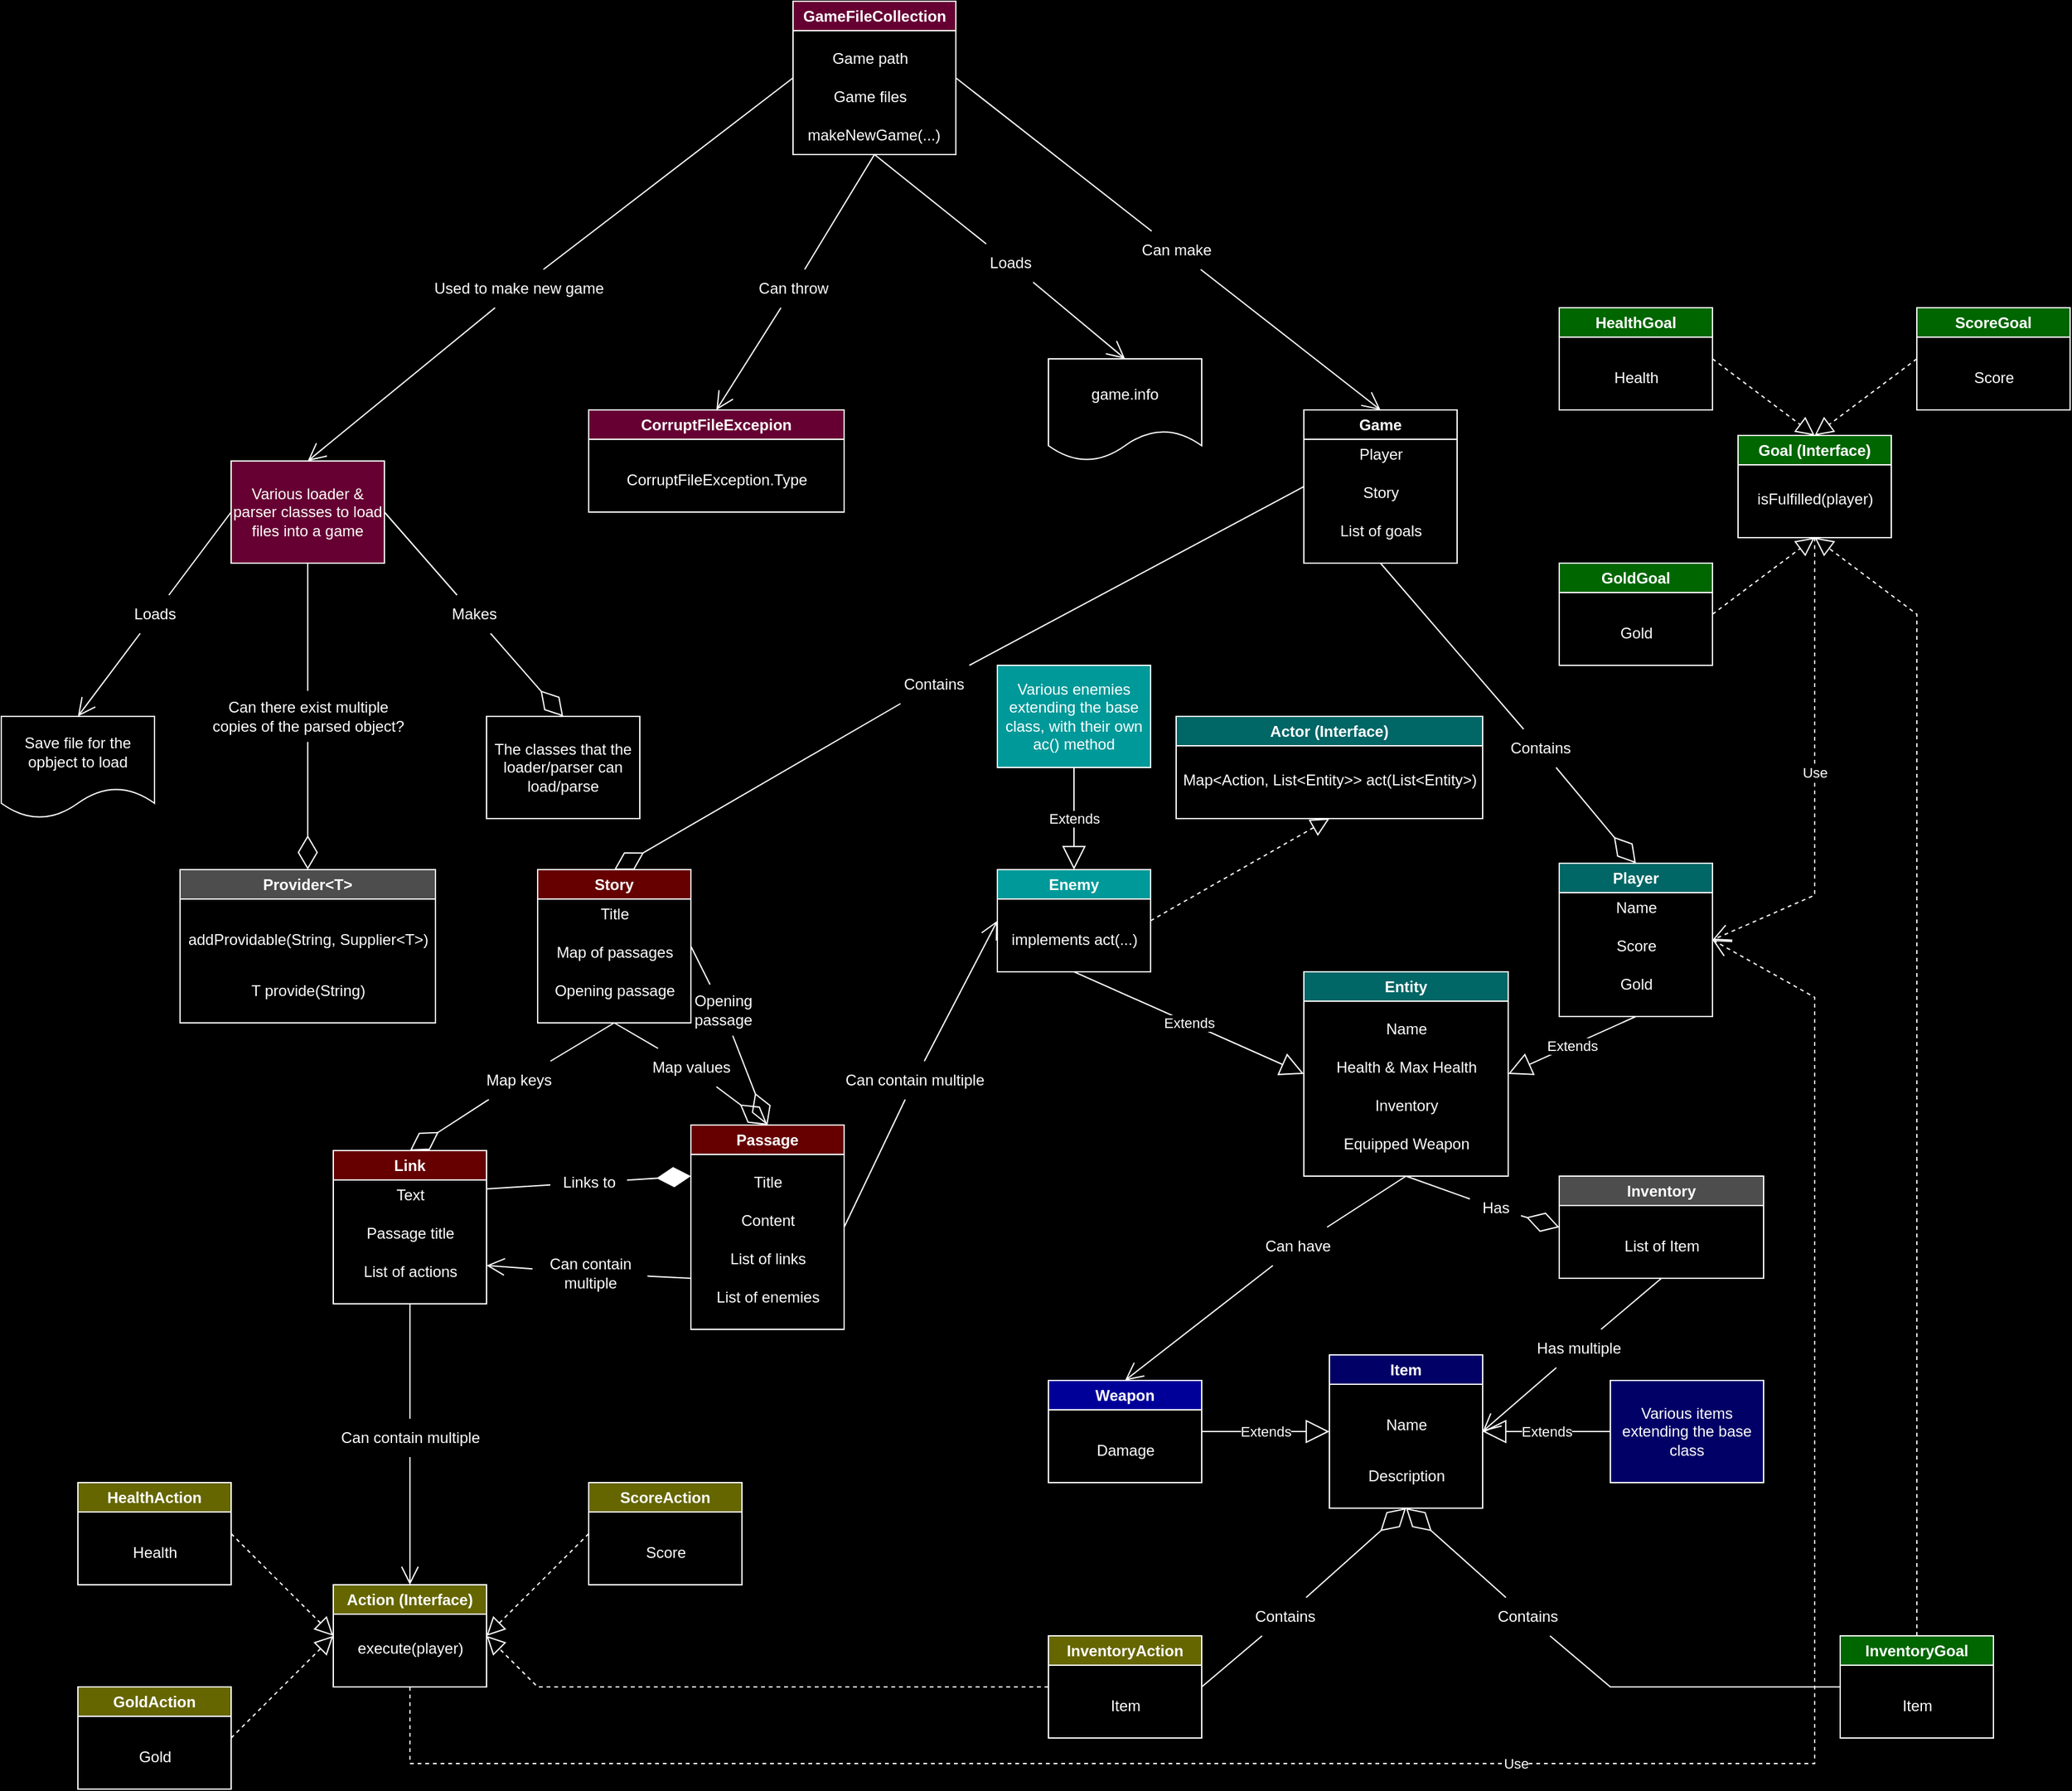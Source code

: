 <mxfile version="20.5.3" type="embed"><diagram id="VQ1ZgqNbtzFpC4DYkh0a" name="Page-1"><mxGraphModel dx="1072" dy="743" grid="1" gridSize="10" guides="1" tooltips="1" connect="1" arrows="1" fold="1" page="1" pageScale="1" pageWidth="1654" pageHeight="2336" background="#000000" math="0" shadow="0"><root><mxCell id="0"/><mxCell id="1" parent="0"/><mxCell id="2" value="&lt;font color=&quot;#ffffff&quot;&gt;Link&lt;/font&gt;" style="swimlane;whiteSpace=wrap;html=1;strokeColor=#FFFFFF;fillColor=#660000;" parent="1" vertex="1"><mxGeometry x="280" y="1820" width="120" height="120" as="geometry"/></mxCell><mxCell id="5" value="Text" style="text;html=1;align=center;verticalAlign=middle;resizable=0;points=[];autosize=1;strokeColor=none;fillColor=none;fontColor=#FFFFFF;" parent="2" vertex="1"><mxGeometry x="35" y="20" width="50" height="30" as="geometry"/></mxCell><mxCell id="6" value="Passage title" style="text;html=1;align=center;verticalAlign=middle;resizable=0;points=[];autosize=1;strokeColor=none;fillColor=none;fontColor=#FFFFFF;" parent="2" vertex="1"><mxGeometry x="15" y="50" width="90" height="30" as="geometry"/></mxCell><mxCell id="4" value="List of actions" style="text;html=1;align=center;verticalAlign=middle;resizable=0;points=[];autosize=1;strokeColor=none;fillColor=none;fontColor=#FFFFFF;" parent="2" vertex="1"><mxGeometry x="10" y="80" width="100" height="30" as="geometry"/></mxCell><mxCell id="3" value="Passage" style="swimlane;whiteSpace=wrap;html=1;strokeColor=#FFFFFF;fontColor=#FFFFFF;fillColor=#660000;" parent="1" vertex="1"><mxGeometry x="560" y="1800" width="120" height="160" as="geometry"/></mxCell><mxCell id="10" value="Title" style="text;html=1;align=center;verticalAlign=middle;resizable=0;points=[];autosize=1;strokeColor=none;fillColor=none;fontColor=#FFFFFF;" parent="3" vertex="1"><mxGeometry x="35" y="30" width="50" height="30" as="geometry"/></mxCell><mxCell id="11" value="Content" style="text;html=1;align=center;verticalAlign=middle;resizable=0;points=[];autosize=1;strokeColor=none;fillColor=none;fontColor=#FFFFFF;" parent="3" vertex="1"><mxGeometry x="25" y="60" width="70" height="30" as="geometry"/></mxCell><mxCell id="12" value="List of links" style="text;html=1;align=center;verticalAlign=middle;resizable=0;points=[];autosize=1;strokeColor=none;fillColor=none;fontColor=#FFFFFF;" parent="3" vertex="1"><mxGeometry x="20" y="90" width="80" height="30" as="geometry"/></mxCell><mxCell id="86" value="List of enemies" style="text;html=1;align=center;verticalAlign=middle;resizable=0;points=[];autosize=1;strokeColor=none;fillColor=none;fontColor=#FFFFFF;" parent="3" vertex="1"><mxGeometry x="10" y="120" width="100" height="30" as="geometry"/></mxCell><mxCell id="34" value="Story" style="swimlane;whiteSpace=wrap;html=1;strokeColor=#FFFFFF;fontColor=#FFFFFF;fillColor=#660000;" parent="1" vertex="1"><mxGeometry x="440" y="1600" width="120" height="120" as="geometry"/></mxCell><mxCell id="35" value="Title" style="text;html=1;align=center;verticalAlign=middle;resizable=0;points=[];autosize=1;strokeColor=none;fillColor=none;fontColor=#FFFFFF;" parent="34" vertex="1"><mxGeometry x="35" y="20" width="50" height="30" as="geometry"/></mxCell><mxCell id="36" value="Map of passages" style="text;html=1;align=center;verticalAlign=middle;resizable=0;points=[];autosize=1;strokeColor=none;fillColor=none;fontColor=#FFFFFF;" parent="34" vertex="1"><mxGeometry x="5" y="50" width="110" height="30" as="geometry"/></mxCell><mxCell id="37" value="Opening passage" style="text;html=1;align=center;verticalAlign=middle;resizable=0;points=[];autosize=1;strokeColor=none;fillColor=none;fontColor=#FFFFFF;" parent="34" vertex="1"><mxGeometry y="80" width="120" height="30" as="geometry"/></mxCell><mxCell id="54" value="Entity" style="swimlane;whiteSpace=wrap;html=1;strokeColor=#FFFFFF;fontColor=#FFFFFF;fillColor=#006666;" parent="1" vertex="1"><mxGeometry x="1040" y="1680" width="160" height="160" as="geometry"/></mxCell><mxCell id="55" value="Health &amp;amp; Max Health" style="text;html=1;align=center;verticalAlign=middle;resizable=0;points=[];autosize=1;strokeColor=none;fillColor=none;fontColor=#FFFFFF;" parent="54" vertex="1"><mxGeometry x="15" y="60" width="130" height="30" as="geometry"/></mxCell><mxCell id="58" value="Inventory" style="text;html=1;align=center;verticalAlign=middle;resizable=0;points=[];autosize=1;strokeColor=none;fillColor=none;fontColor=#FFFFFF;" parent="54" vertex="1"><mxGeometry x="45" y="90" width="70" height="30" as="geometry"/></mxCell><mxCell id="135" value="Equipped Weapon" style="text;html=1;align=center;verticalAlign=middle;resizable=0;points=[];autosize=1;strokeColor=none;fillColor=none;fontColor=#FFFFFF;" parent="54" vertex="1"><mxGeometry x="20" y="120" width="120" height="30" as="geometry"/></mxCell><mxCell id="272" value="Name" style="text;html=1;align=center;verticalAlign=middle;resizable=0;points=[];autosize=1;strokeColor=none;fillColor=none;fontColor=#FFFFFF;" vertex="1" parent="54"><mxGeometry x="50" y="30" width="60" height="30" as="geometry"/></mxCell><mxCell id="56" value="Player&lt;br&gt;" style="swimlane;whiteSpace=wrap;html=1;strokeColor=#FFFFFF;fontColor=#FFFFFF;fillColor=#006666;" parent="1" vertex="1"><mxGeometry x="1240" y="1595" width="120" height="120" as="geometry"/></mxCell><mxCell id="63" value="Name" style="text;html=1;align=center;verticalAlign=middle;resizable=0;points=[];autosize=1;strokeColor=none;fillColor=none;fontColor=#FFFFFF;" parent="56" vertex="1"><mxGeometry x="30" y="20" width="60" height="30" as="geometry"/></mxCell><mxCell id="64" value="Score" style="text;html=1;align=center;verticalAlign=middle;resizable=0;points=[];autosize=1;strokeColor=none;fillColor=none;fontColor=#FFFFFF;" parent="56" vertex="1"><mxGeometry x="35" y="50" width="50" height="30" as="geometry"/></mxCell><mxCell id="65" value="Gold" style="text;html=1;align=center;verticalAlign=middle;resizable=0;points=[];autosize=1;strokeColor=none;fillColor=none;fontColor=#FFFFFF;" parent="56" vertex="1"><mxGeometry x="35" y="80" width="50" height="30" as="geometry"/></mxCell><mxCell id="57" value="Enemy" style="swimlane;whiteSpace=wrap;html=1;strokeColor=#FFFFFF;fontColor=#FFFFFF;fillColor=#009999;" parent="1" vertex="1"><mxGeometry x="800" y="1600" width="120" height="80" as="geometry"/></mxCell><mxCell id="60" value="implements act(...)" style="text;html=1;align=center;verticalAlign=middle;resizable=0;points=[];autosize=1;strokeColor=none;fillColor=none;fontColor=#FFFFFF;" parent="57" vertex="1"><mxGeometry y="40" width="120" height="30" as="geometry"/></mxCell><mxCell id="61" value="Actor (Interface)" style="swimlane;whiteSpace=wrap;html=1;strokeColor=#FFFFFF;fontColor=#FFFFFF;fillColor=#006666;" parent="1" vertex="1"><mxGeometry x="940" y="1480" width="240" height="80" as="geometry"/></mxCell><mxCell id="62" value="Map&amp;lt;Action, List&amp;lt;Entity&amp;gt;&amp;gt; act(List&amp;lt;Entity&amp;gt;)" style="text;html=1;align=center;verticalAlign=middle;resizable=0;points=[];autosize=1;strokeColor=none;fillColor=none;fontColor=#FFFFFF;" parent="61" vertex="1"><mxGeometry x="-5" y="35" width="250" height="30" as="geometry"/></mxCell><mxCell id="94" value="Various enemies extending the base class, with their own ac() method" style="rounded=0;whiteSpace=wrap;html=1;strokeColor=#FFFFFF;fontColor=#FFFFFF;fillColor=#009999;" parent="1" vertex="1"><mxGeometry x="800" y="1440" width="120" height="80" as="geometry"/></mxCell><mxCell id="116" value="Game" style="swimlane;whiteSpace=wrap;html=1;strokeColor=#FFFFFF;fontColor=#FFFFFF;fillColor=#000000;" parent="1" vertex="1"><mxGeometry x="1040" y="1240" width="120" height="120" as="geometry"/></mxCell><mxCell id="117" value="Player" style="text;html=1;align=center;verticalAlign=middle;resizable=0;points=[];autosize=1;strokeColor=none;fillColor=none;fontColor=#FFFFFF;" parent="116" vertex="1"><mxGeometry x="30" y="20" width="60" height="30" as="geometry"/></mxCell><mxCell id="118" value="Story" style="text;html=1;align=center;verticalAlign=middle;resizable=0;points=[];autosize=1;strokeColor=none;fillColor=none;fontColor=#FFFFFF;" parent="116" vertex="1"><mxGeometry x="35" y="50" width="50" height="30" as="geometry"/></mxCell><mxCell id="119" value="List of goals" style="text;html=1;align=center;verticalAlign=middle;resizable=0;points=[];autosize=1;strokeColor=none;fillColor=none;fontColor=#FFFFFF;" parent="116" vertex="1"><mxGeometry x="15" y="80" width="90" height="30" as="geometry"/></mxCell><mxCell id="138" value="Extends" style="endArrow=block;endSize=16;endFill=0;html=1;rounded=0;entryX=0;entryY=0.5;entryDx=0;entryDy=0;exitX=0.5;exitY=1;exitDx=0;exitDy=0;strokeColor=#FFFFFF;labelBackgroundColor=#000000;fontColor=#FFFFFF;" parent="1" source="57" target="54" edge="1"><mxGeometry width="160" relative="1" as="geometry"><mxPoint x="1030" y="1699.66" as="sourcePoint"/><mxPoint x="1190" y="1699.66" as="targetPoint"/></mxGeometry></mxCell><mxCell id="139" value="Extends" style="endArrow=block;endSize=16;endFill=0;html=1;rounded=0;exitX=0.5;exitY=1;exitDx=0;exitDy=0;strokeColor=#FFFFFF;entryX=1;entryY=0.5;entryDx=0;entryDy=0;fontColor=#FFFFFF;labelBackgroundColor=#000000;" parent="1" source="56" target="54" edge="1"><mxGeometry width="160" relative="1" as="geometry"><mxPoint x="1090" y="1660" as="sourcePoint"/><mxPoint x="1120" y="1800" as="targetPoint"/></mxGeometry></mxCell><mxCell id="142" value="" style="endArrow=block;dashed=1;endFill=0;endSize=12;html=1;rounded=0;labelBackgroundColor=#000000;strokeColor=#FFFFFF;fontColor=#FFFFFF;entryX=0.5;entryY=1;entryDx=0;entryDy=0;startArrow=none;exitX=1;exitY=0.5;exitDx=0;exitDy=0;" parent="1" source="57" target="61" edge="1"><mxGeometry width="160" relative="1" as="geometry"><mxPoint x="1077.692" y="1660" as="sourcePoint"/><mxPoint x="1180" y="1950" as="targetPoint"/></mxGeometry></mxCell><mxCell id="146" value="Extends" style="endArrow=block;endSize=16;endFill=0;html=1;rounded=0;labelBackgroundColor=#000000;strokeColor=#FFFFFF;fontColor=#FFFFFF;exitX=0.5;exitY=1;exitDx=0;exitDy=0;entryX=0.5;entryY=0;entryDx=0;entryDy=0;" parent="1" source="94" target="57" edge="1"><mxGeometry width="160" relative="1" as="geometry"><mxPoint x="990" y="1670" as="sourcePoint"/><mxPoint x="1060" y="1690" as="targetPoint"/></mxGeometry></mxCell><mxCell id="147" value="" style="endArrow=diamondThin;endFill=0;endSize=24;html=1;rounded=0;labelBackgroundColor=#000000;strokeColor=#FFFFFF;fontColor=#FFFFFF;entryX=0.5;entryY=0;entryDx=0;entryDy=0;startArrow=none;" parent="1" source="43" target="3" edge="1"><mxGeometry width="160" relative="1" as="geometry"><mxPoint x="660" y="1750" as="sourcePoint"/><mxPoint x="770" y="2060" as="targetPoint"/></mxGeometry></mxCell><mxCell id="150" value="" style="endArrow=diamondThin;endFill=1;endSize=24;html=1;rounded=0;labelBackgroundColor=#000000;strokeColor=#FFFFFF;fontColor=#FFFFFF;entryX=0;entryY=0.25;entryDx=0;entryDy=0;startArrow=none;" parent="1" source="8" target="3" edge="1"><mxGeometry width="160" relative="1" as="geometry"><mxPoint x="240" y="1710" as="sourcePoint"/><mxPoint x="400" y="1710" as="targetPoint"/></mxGeometry></mxCell><mxCell id="8" value="Links to" style="text;html=1;align=center;verticalAlign=middle;resizable=0;points=[];autosize=1;strokeColor=none;fillColor=none;fontColor=#FFFFFF;" parent="1" vertex="1"><mxGeometry x="450" y="1830" width="60" height="30" as="geometry"/></mxCell><mxCell id="151" value="" style="endArrow=none;endFill=1;endSize=24;html=1;rounded=0;labelBackgroundColor=#000000;strokeColor=#FFFFFF;fontColor=#FFFFFF;exitX=1;exitY=0.25;exitDx=0;exitDy=0;" parent="1" source="2" target="8" edge="1"><mxGeometry width="160" relative="1" as="geometry"><mxPoint x="440" y="1880" as="sourcePoint"/><mxPoint x="560" y="1880" as="targetPoint"/></mxGeometry></mxCell><mxCell id="43" value="Map values" style="text;html=1;align=center;verticalAlign=middle;resizable=0;points=[];autosize=1;strokeColor=none;fillColor=none;fontColor=#FFFFFF;" parent="1" vertex="1"><mxGeometry x="520" y="1740" width="80" height="30" as="geometry"/></mxCell><mxCell id="152" value="" style="endArrow=none;endFill=0;endSize=24;html=1;rounded=0;labelBackgroundColor=#000000;strokeColor=#FFFFFF;fontColor=#FFFFFF;exitX=0.5;exitY=1;exitDx=0;exitDy=0;" parent="1" source="34" target="43" edge="1"><mxGeometry width="160" relative="1" as="geometry"><mxPoint x="560" y="1655" as="sourcePoint"/><mxPoint x="600" y="1680" as="targetPoint"/></mxGeometry></mxCell><mxCell id="153" value="" style="endArrow=diamondThin;endFill=0;endSize=24;html=1;rounded=0;labelBackgroundColor=#000000;strokeColor=#FFFFFF;fontColor=#FFFFFF;entryX=0.5;entryY=0;entryDx=0;entryDy=0;startArrow=none;" parent="1" source="40" target="2" edge="1"><mxGeometry width="160" relative="1" as="geometry"><mxPoint x="450" y="2070" as="sourcePoint"/><mxPoint x="610" y="2070" as="targetPoint"/></mxGeometry></mxCell><mxCell id="40" value="Map keys" style="text;html=1;align=center;verticalAlign=middle;resizable=0;points=[];autosize=1;strokeColor=none;fillColor=none;fontColor=#FFFFFF;" parent="1" vertex="1"><mxGeometry x="390" y="1750" width="70" height="30" as="geometry"/></mxCell><mxCell id="154" value="" style="endArrow=none;endFill=0;endSize=24;html=1;rounded=0;labelBackgroundColor=#000000;strokeColor=#FFFFFF;fontColor=#FFFFFF;exitX=0.5;exitY=1;exitDx=0;exitDy=0;" parent="1" source="34" target="40" edge="1"><mxGeometry width="160" relative="1" as="geometry"><mxPoint x="500" y="1715" as="sourcePoint"/><mxPoint x="380" y="1820" as="targetPoint"/></mxGeometry></mxCell><mxCell id="156" value="" style="endArrow=diamondThin;endFill=0;endSize=24;html=1;rounded=0;labelBackgroundColor=#000000;strokeColor=#FFFFFF;fontColor=#FFFFFF;entryX=0.5;entryY=0;entryDx=0;entryDy=0;startArrow=none;" parent="1" source="51" target="3" edge="1"><mxGeometry width="160" relative="1" as="geometry"><mxPoint x="300" y="2060" as="sourcePoint"/><mxPoint x="620" y="1800" as="targetPoint"/></mxGeometry></mxCell><mxCell id="51" value="Opening&lt;br&gt;passage" style="text;html=1;align=center;verticalAlign=middle;resizable=0;points=[];autosize=1;strokeColor=none;fillColor=none;fontColor=#FFFFFF;" parent="1" vertex="1"><mxGeometry x="550" y="1690" width="70" height="40" as="geometry"/></mxCell><mxCell id="157" value="" style="endArrow=none;endFill=0;endSize=24;html=1;rounded=0;labelBackgroundColor=#000000;strokeColor=#FFFFFF;fontColor=#FFFFFF;exitX=1;exitY=0.5;exitDx=0;exitDy=0;" parent="1" source="34" target="51" edge="1"><mxGeometry width="160" relative="1" as="geometry"><mxPoint x="560" y="1655" as="sourcePoint"/><mxPoint x="620" y="1800" as="targetPoint"/></mxGeometry></mxCell><mxCell id="164" value="" style="endArrow=open;endFill=1;endSize=12;html=1;rounded=0;labelBackgroundColor=#000000;strokeColor=#FFFFFF;fontColor=#FFFFFF;entryX=1;entryY=0.75;entryDx=0;entryDy=0;startArrow=none;" parent="1" source="160" target="2" edge="1"><mxGeometry width="160" relative="1" as="geometry"><mxPoint x="780" y="1770" as="sourcePoint"/><mxPoint x="940" y="1770" as="targetPoint"/></mxGeometry></mxCell><mxCell id="160" value="Can contain&lt;br&gt;multiple" style="text;html=1;align=center;verticalAlign=middle;resizable=0;points=[];autosize=1;strokeColor=none;fillColor=none;fontColor=#FFFFFF;" parent="1" vertex="1"><mxGeometry x="436" y="1896" width="90" height="40" as="geometry"/></mxCell><mxCell id="165" value="" style="endArrow=none;endFill=1;endSize=12;html=1;rounded=0;labelBackgroundColor=#000000;strokeColor=#FFFFFF;fontColor=#FFFFFF;exitX=0;exitY=0.75;exitDx=0;exitDy=0;" parent="1" source="3" target="160" edge="1"><mxGeometry width="160" relative="1" as="geometry"><mxPoint x="560" y="1920" as="sourcePoint"/><mxPoint x="400" y="1910" as="targetPoint"/></mxGeometry></mxCell><mxCell id="166" value="" style="endArrow=open;endFill=1;endSize=12;html=1;rounded=0;labelBackgroundColor=#000000;strokeColor=#FFFFFF;fontColor=#FFFFFF;entryX=0;entryY=0.5;entryDx=0;entryDy=0;startArrow=none;" parent="1" source="167" target="57" edge="1"><mxGeometry width="160" relative="1" as="geometry"><mxPoint x="780" y="1770" as="sourcePoint"/><mxPoint x="940" y="1770" as="targetPoint"/></mxGeometry></mxCell><mxCell id="167" value="Can contain multiple" style="text;html=1;align=center;verticalAlign=middle;resizable=0;points=[];autosize=1;strokeColor=none;fillColor=none;fontColor=#FFFFFF;" parent="1" vertex="1"><mxGeometry x="670" y="1750" width="130" height="30" as="geometry"/></mxCell><mxCell id="168" value="" style="endArrow=none;endFill=1;endSize=12;html=1;rounded=0;labelBackgroundColor=#000000;strokeColor=#FFFFFF;fontColor=#FFFFFF;exitX=1;exitY=0.5;exitDx=0;exitDy=0;" parent="1" source="3" target="167" edge="1"><mxGeometry width="160" relative="1" as="geometry"><mxPoint x="680" y="1880" as="sourcePoint"/><mxPoint x="880" y="1740" as="targetPoint"/></mxGeometry></mxCell><mxCell id="177" value="Action (Interface)" style="swimlane;whiteSpace=wrap;html=1;fontColor=#FFFFFF;fillColor=#666600;strokeColor=#FFFFFF;" parent="1" vertex="1"><mxGeometry x="280" y="2160" width="120" height="80" as="geometry"/></mxCell><mxCell id="178" value="execute(player)" style="text;html=1;align=center;verticalAlign=middle;resizable=0;points=[];autosize=1;strokeColor=none;fillColor=none;fontColor=#FFFFFF;" parent="177" vertex="1"><mxGeometry x="5" y="35" width="110" height="30" as="geometry"/></mxCell><mxCell id="182" value="Use" style="endArrow=open;endSize=12;dashed=1;html=1;rounded=0;labelBackgroundColor=#000000;strokeColor=#FFFFFF;fontColor=#FFFFFF;exitX=0.5;exitY=1;exitDx=0;exitDy=0;entryX=1;entryY=0.5;entryDx=0;entryDy=0;" parent="1" source="177" target="56" edge="1"><mxGeometry width="160" relative="1" as="geometry"><mxPoint x="780" y="2120" as="sourcePoint"/><mxPoint x="940" y="2120" as="targetPoint"/><Array as="points"><mxPoint x="340" y="2300"/><mxPoint x="1440" y="2300"/><mxPoint x="1440" y="1700"/></Array></mxGeometry></mxCell><mxCell id="183" value="" style="endArrow=open;endFill=1;endSize=12;html=1;rounded=0;labelBackgroundColor=#000000;strokeColor=#FFFFFF;fontColor=#FFFFFF;entryX=0.5;entryY=0;entryDx=0;entryDy=0;startArrow=none;" parent="1" source="184" target="177" edge="1"><mxGeometry width="160" relative="1" as="geometry"><mxPoint x="290" y="1990" as="sourcePoint"/><mxPoint x="450" y="1990" as="targetPoint"/></mxGeometry></mxCell><mxCell id="184" value="Can contain multiple" style="text;html=1;align=center;verticalAlign=middle;resizable=0;points=[];autosize=1;strokeColor=none;fillColor=none;fontColor=#FFFFFF;" parent="1" vertex="1"><mxGeometry x="275" y="2030" width="130" height="30" as="geometry"/></mxCell><mxCell id="185" value="" style="endArrow=none;endFill=1;endSize=12;html=1;rounded=0;labelBackgroundColor=#000000;strokeColor=#FFFFFF;fontColor=#FFFFFF;exitX=0.5;exitY=1;exitDx=0;exitDy=0;" parent="1" source="2" target="184" edge="1"><mxGeometry width="160" relative="1" as="geometry"><mxPoint x="340" y="1940" as="sourcePoint"/><mxPoint x="310" y="2060" as="targetPoint"/></mxGeometry></mxCell><mxCell id="194" value="" style="endArrow=open;endFill=1;endSize=12;html=1;rounded=0;labelBackgroundColor=#000000;strokeColor=#FFFFFF;fontColor=#FFFFFF;startArrow=none;entryX=0.5;entryY=0;entryDx=0;entryDy=0;" parent="1" source="195" target="263" edge="1"><mxGeometry width="160" relative="1" as="geometry"><mxPoint x="1000" y="2140" as="sourcePoint"/><mxPoint x="850" y="1930" as="targetPoint"/></mxGeometry></mxCell><mxCell id="195" value="Can have" style="text;html=1;align=center;verticalAlign=middle;resizable=0;points=[];autosize=1;strokeColor=none;fillColor=none;fontColor=#FFFFFF;" parent="1" vertex="1"><mxGeometry x="1000" y="1880" width="70" height="30" as="geometry"/></mxCell><mxCell id="196" value="" style="endArrow=none;endFill=1;endSize=12;html=1;rounded=0;labelBackgroundColor=#000000;strokeColor=#FFFFFF;fontColor=#FFFFFF;exitX=0.5;exitY=1;exitDx=0;exitDy=0;" parent="1" source="54" target="195" edge="1"><mxGeometry width="160" relative="1" as="geometry"><mxPoint x="1200" y="1960" as="sourcePoint"/><mxPoint x="900" y="2000" as="targetPoint"/></mxGeometry></mxCell><mxCell id="207" value="InventoryAction" style="swimlane;whiteSpace=wrap;html=1;strokeColor=#FFFFFF;fontColor=#FFFFFF;fillColor=#666600;" parent="1" vertex="1"><mxGeometry x="840" y="2200" width="120" height="80" as="geometry"/></mxCell><mxCell id="208" value="Item" style="text;html=1;align=center;verticalAlign=middle;resizable=0;points=[];autosize=1;strokeColor=none;fillColor=none;fontColor=#FFFFFF;" parent="207" vertex="1"><mxGeometry x="35" y="40" width="50" height="30" as="geometry"/></mxCell><mxCell id="209" value="" style="endArrow=block;dashed=1;endFill=0;endSize=12;html=1;rounded=0;labelBackgroundColor=#000000;strokeColor=#FFFFFF;fontColor=#FFFFFF;exitX=0;exitY=0.5;exitDx=0;exitDy=0;entryX=1;entryY=0.5;entryDx=0;entryDy=0;" parent="1" source="207" target="177" edge="1"><mxGeometry width="160" relative="1" as="geometry"><mxPoint x="470" y="2030" as="sourcePoint"/><mxPoint x="630" y="2030" as="targetPoint"/><Array as="points"><mxPoint x="440" y="2240"/></Array></mxGeometry></mxCell><mxCell id="211" value="Contains" style="text;html=1;align=center;verticalAlign=middle;resizable=0;points=[];autosize=1;strokeColor=none;fillColor=none;fontColor=#FFFFFF;" parent="1" vertex="1"><mxGeometry x="990" y="2170" width="70" height="30" as="geometry"/></mxCell><mxCell id="212" value="" style="endArrow=none;endFill=1;endSize=12;html=1;rounded=0;labelBackgroundColor=#000000;strokeColor=#FFFFFF;fontColor=#FFFFFF;exitX=1;exitY=0.5;exitDx=0;exitDy=0;" parent="1" source="207" target="211" edge="1"><mxGeometry width="160" relative="1" as="geometry"><mxPoint x="960" y="2200.0" as="sourcePoint"/><mxPoint x="1120" y="2080.0" as="targetPoint"/></mxGeometry></mxCell><mxCell id="213" value="GoldAction" style="swimlane;whiteSpace=wrap;html=1;strokeColor=#FFFFFF;fontColor=#FFFFFF;fillColor=#666600;" parent="1" vertex="1"><mxGeometry x="80" y="2240" width="120" height="80" as="geometry"/></mxCell><mxCell id="214" value="Gold" style="text;html=1;align=center;verticalAlign=middle;resizable=0;points=[];autosize=1;strokeColor=none;fillColor=none;fontColor=#FFFFFF;" parent="213" vertex="1"><mxGeometry x="35" y="40" width="50" height="30" as="geometry"/></mxCell><mxCell id="215" value="HealthAction" style="swimlane;whiteSpace=wrap;html=1;strokeColor=#FFFFFF;fontColor=#FFFFFF;fillColor=#666600;" parent="1" vertex="1"><mxGeometry x="80" y="2080" width="120" height="80" as="geometry"/></mxCell><mxCell id="216" value="Health" style="text;html=1;align=center;verticalAlign=middle;resizable=0;points=[];autosize=1;strokeColor=none;fillColor=none;fontColor=#FFFFFF;" parent="215" vertex="1"><mxGeometry x="30" y="40" width="60" height="30" as="geometry"/></mxCell><mxCell id="218" value="ScoreAction" style="swimlane;whiteSpace=wrap;html=1;strokeColor=#FFFFFF;fontColor=#FFFFFF;fillColor=#666600;" parent="1" vertex="1"><mxGeometry x="480" y="2080" width="120" height="80" as="geometry"/></mxCell><mxCell id="219" value="Score" style="text;html=1;align=center;verticalAlign=middle;resizable=0;points=[];autosize=1;strokeColor=none;fillColor=none;fontColor=#FFFFFF;" parent="218" vertex="1"><mxGeometry x="35" y="40" width="50" height="30" as="geometry"/></mxCell><mxCell id="221" value="" style="endArrow=block;dashed=1;endFill=0;endSize=12;html=1;rounded=0;labelBackgroundColor=#000000;strokeColor=#FFFFFF;fontColor=#FFFFFF;exitX=1;exitY=0.5;exitDx=0;exitDy=0;entryX=0;entryY=0.5;entryDx=0;entryDy=0;" parent="1" source="213" target="177" edge="1"><mxGeometry width="160" relative="1" as="geometry"><mxPoint x="370" y="2030" as="sourcePoint"/><mxPoint x="230" y="2190" as="targetPoint"/></mxGeometry></mxCell><mxCell id="222" value="" style="endArrow=block;dashed=1;endFill=0;endSize=12;html=1;rounded=0;labelBackgroundColor=#000000;strokeColor=#FFFFFF;fontColor=#FFFFFF;exitX=1;exitY=0.5;exitDx=0;exitDy=0;entryX=0;entryY=0.5;entryDx=0;entryDy=0;" parent="1" source="215" target="177" edge="1"><mxGeometry width="160" relative="1" as="geometry"><mxPoint x="60" y="1950" as="sourcePoint"/><mxPoint x="220" y="1950" as="targetPoint"/></mxGeometry></mxCell><mxCell id="223" value="" style="endArrow=block;dashed=1;endFill=0;endSize=12;html=1;rounded=0;labelBackgroundColor=#000000;strokeColor=#FFFFFF;fontColor=#FFFFFF;exitX=0;exitY=0.5;exitDx=0;exitDy=0;entryX=1;entryY=0.5;entryDx=0;entryDy=0;" parent="1" source="218" target="177" edge="1"><mxGeometry width="160" relative="1" as="geometry"><mxPoint x="100" y="1960" as="sourcePoint"/><mxPoint x="430" y="2110" as="targetPoint"/></mxGeometry></mxCell><mxCell id="224" value="Goal (Interface)" style="swimlane;whiteSpace=wrap;html=1;fontColor=#FFFFFF;fillColor=#006600;strokeColor=#FFFFFF;" parent="1" vertex="1"><mxGeometry x="1380" y="1260" width="120" height="80" as="geometry"/></mxCell><mxCell id="225" value="isFulfilled(player)" style="text;html=1;align=center;verticalAlign=middle;resizable=0;points=[];autosize=1;strokeColor=none;fillColor=none;fontColor=#FFFFFF;" parent="224" vertex="1"><mxGeometry x="5" y="35" width="110" height="30" as="geometry"/></mxCell><mxCell id="226" value="InventoryGoal" style="swimlane;whiteSpace=wrap;html=1;strokeColor=#FFFFFF;fontColor=#FFFFFF;fillColor=#006600;" parent="1" vertex="1"><mxGeometry x="1460" y="2200" width="120" height="80" as="geometry"/></mxCell><mxCell id="227" value="Item" style="text;html=1;align=center;verticalAlign=middle;resizable=0;points=[];autosize=1;strokeColor=none;fillColor=none;fontColor=#FFFFFF;" parent="226" vertex="1"><mxGeometry x="35" y="40" width="50" height="30" as="geometry"/></mxCell><mxCell id="228" value="GoldGoal" style="swimlane;whiteSpace=wrap;html=1;strokeColor=#FFFFFF;fontColor=#FFFFFF;fillColor=#006600;" parent="1" vertex="1"><mxGeometry x="1240" y="1360" width="120" height="80" as="geometry"/></mxCell><mxCell id="229" value="Gold" style="text;html=1;align=center;verticalAlign=middle;resizable=0;points=[];autosize=1;strokeColor=none;fillColor=none;fontColor=#FFFFFF;" parent="228" vertex="1"><mxGeometry x="35" y="40" width="50" height="30" as="geometry"/></mxCell><mxCell id="230" value="HealthGoal" style="swimlane;whiteSpace=wrap;html=1;strokeColor=#FFFFFF;fontColor=#FFFFFF;fillColor=#006600;" parent="1" vertex="1"><mxGeometry x="1240" y="1160" width="120" height="80" as="geometry"/></mxCell><mxCell id="231" value="Health" style="text;html=1;align=center;verticalAlign=middle;resizable=0;points=[];autosize=1;strokeColor=none;fillColor=none;fontColor=#FFFFFF;" parent="230" vertex="1"><mxGeometry x="30" y="40" width="60" height="30" as="geometry"/></mxCell><mxCell id="232" value="ScoreGoal" style="swimlane;whiteSpace=wrap;html=1;strokeColor=#FFFFFF;fontColor=#FFFFFF;fillColor=#006600;" parent="1" vertex="1"><mxGeometry x="1520" y="1160" width="120" height="80" as="geometry"/></mxCell><mxCell id="233" value="Score" style="text;html=1;align=center;verticalAlign=middle;resizable=0;points=[];autosize=1;strokeColor=none;fillColor=none;fontColor=#FFFFFF;" parent="232" vertex="1"><mxGeometry x="35" y="40" width="50" height="30" as="geometry"/></mxCell><mxCell id="234" value="Use" style="endArrow=open;endSize=12;dashed=1;html=1;rounded=0;labelBackgroundColor=#000000;strokeColor=#FFFFFF;fontColor=#FFFFFF;exitX=0.5;exitY=1;exitDx=0;exitDy=0;entryX=1;entryY=0.5;entryDx=0;entryDy=0;" parent="1" source="224" target="56" edge="1"><mxGeometry width="160" relative="1" as="geometry"><mxPoint x="1470" y="1440" as="sourcePoint"/><mxPoint x="1630" y="1440" as="targetPoint"/><Array as="points"><mxPoint x="1440" y="1620"/></Array></mxGeometry></mxCell><mxCell id="235" value="" style="endArrow=block;dashed=1;endFill=0;endSize=12;html=1;rounded=0;labelBackgroundColor=#000000;strokeColor=#FFFFFF;fontColor=#FFFFFF;exitX=1;exitY=0.5;exitDx=0;exitDy=0;entryX=0.5;entryY=1;entryDx=0;entryDy=0;" parent="1" source="228" target="224" edge="1"><mxGeometry width="160" relative="1" as="geometry"><mxPoint x="1180" y="1460" as="sourcePoint"/><mxPoint x="1410" y="1380" as="targetPoint"/></mxGeometry></mxCell><mxCell id="236" value="" style="endArrow=block;dashed=1;endFill=0;endSize=12;html=1;rounded=0;labelBackgroundColor=#000000;strokeColor=#FFFFFF;fontColor=#FFFFFF;entryX=0.5;entryY=1;entryDx=0;entryDy=0;exitX=0.5;exitY=0;exitDx=0;exitDy=0;" parent="1" source="226" target="224" edge="1"><mxGeometry width="160" relative="1" as="geometry"><mxPoint x="1520" y="1470" as="sourcePoint"/><mxPoint x="1460" y="1380" as="targetPoint"/><Array as="points"><mxPoint x="1520" y="1400"/></Array></mxGeometry></mxCell><mxCell id="237" value="" style="endArrow=block;dashed=1;endFill=0;endSize=12;html=1;rounded=0;labelBackgroundColor=#000000;strokeColor=#FFFFFF;fontColor=#FFFFFF;exitX=0;exitY=0.5;exitDx=0;exitDy=0;entryX=0.5;entryY=0;entryDx=0;entryDy=0;" parent="1" source="232" target="224" edge="1"><mxGeometry width="160" relative="1" as="geometry"><mxPoint x="1390" y="1480" as="sourcePoint"/><mxPoint x="1550" y="1480" as="targetPoint"/></mxGeometry></mxCell><mxCell id="238" value="" style="endArrow=block;dashed=1;endFill=0;endSize=12;html=1;rounded=0;labelBackgroundColor=#000000;strokeColor=#FFFFFF;fontColor=#FFFFFF;exitX=1;exitY=0.5;exitDx=0;exitDy=0;entryX=0.5;entryY=0;entryDx=0;entryDy=0;" parent="1" source="230" target="224" edge="1"><mxGeometry width="160" relative="1" as="geometry"><mxPoint x="1400" y="1480" as="sourcePoint"/><mxPoint x="1560" y="1480" as="targetPoint"/></mxGeometry></mxCell><mxCell id="240" value="Contains" style="text;html=1;align=center;verticalAlign=middle;resizable=0;points=[];autosize=1;strokeColor=none;fillColor=none;fontColor=#FFFFFF;" parent="1" vertex="1"><mxGeometry x="1180" y="2170" width="70" height="30" as="geometry"/></mxCell><mxCell id="241" value="" style="endArrow=none;endFill=1;endSize=12;html=1;rounded=0;labelBackgroundColor=#000000;strokeColor=#FFFFFF;fontColor=#FFFFFF;exitX=0;exitY=0.5;exitDx=0;exitDy=0;" parent="1" source="226" target="240" edge="1"><mxGeometry width="160" relative="1" as="geometry"><mxPoint x="1460" y="2200" as="sourcePoint"/><mxPoint x="1120" y="2080" as="targetPoint"/><Array as="points"><mxPoint x="1280" y="2240"/></Array></mxGeometry></mxCell><mxCell id="250" value="Item" style="swimlane;whiteSpace=wrap;html=1;strokeColor=#FFFFFF;fontColor=#FFFFFF;fillColor=#000066;" parent="1" vertex="1"><mxGeometry x="1060" y="1980" width="120" height="120" as="geometry"/></mxCell><mxCell id="253" value="Name" style="text;html=1;align=center;verticalAlign=middle;resizable=0;points=[];autosize=1;strokeColor=none;fillColor=none;fontColor=#FFFFFF;" parent="250" vertex="1"><mxGeometry x="30" y="40" width="60" height="30" as="geometry"/></mxCell><mxCell id="254" value="Description" style="text;html=1;align=center;verticalAlign=middle;resizable=0;points=[];autosize=1;strokeColor=none;fillColor=none;fontColor=#FFFFFF;" parent="250" vertex="1"><mxGeometry x="20" y="80" width="80" height="30" as="geometry"/></mxCell><mxCell id="258" value="Inventory" style="swimlane;whiteSpace=wrap;html=1;strokeColor=#FFFFFF;fontColor=#FFFFFF;fillColor=#4D4D4D;startSize=23;" parent="1" vertex="1"><mxGeometry x="1240" y="1840" width="160" height="80" as="geometry"/></mxCell><mxCell id="259" value="List of Item" style="text;html=1;align=center;verticalAlign=middle;resizable=0;points=[];autosize=1;strokeColor=none;fillColor=none;fontColor=#FFFFFF;" parent="258" vertex="1"><mxGeometry x="40" y="40" width="80" height="30" as="geometry"/></mxCell><mxCell id="260" value="" style="endArrow=open;endFill=1;endSize=12;html=1;rounded=0;strokeColor=#FFFFFF;fontColor=#FFFFFF;entryX=1;entryY=0.5;entryDx=0;entryDy=0;startArrow=none;" parent="1" source="261" target="250" edge="1"><mxGeometry width="160" relative="1" as="geometry"><mxPoint x="1510" y="1910" as="sourcePoint"/><mxPoint x="1260" y="2250" as="targetPoint"/></mxGeometry></mxCell><mxCell id="261" value="Has multiple" style="text;html=1;align=center;verticalAlign=middle;resizable=0;points=[];autosize=1;strokeColor=none;fillColor=none;fontColor=#FFFFFF;" parent="1" vertex="1"><mxGeometry x="1210" y="1960" width="90" height="30" as="geometry"/></mxCell><mxCell id="262" value="" style="endArrow=none;endFill=1;endSize=12;html=1;rounded=0;strokeColor=#FFFFFF;fontColor=#FFFFFF;exitX=0.5;exitY=1;exitDx=0;exitDy=0;" parent="1" source="258" target="261" edge="1"><mxGeometry width="160" relative="1" as="geometry"><mxPoint x="1390" y="2060" as="sourcePoint"/><mxPoint x="1400" y="1930" as="targetPoint"/></mxGeometry></mxCell><mxCell id="263" value="Weapon" style="swimlane;whiteSpace=wrap;html=1;strokeColor=#FFFFFF;fontColor=#FFFFFF;fillColor=#000099;" parent="1" vertex="1"><mxGeometry x="840" y="2000" width="120" height="80" as="geometry"/></mxCell><mxCell id="264" value="Damage" style="text;html=1;align=center;verticalAlign=middle;resizable=0;points=[];autosize=1;strokeColor=none;fillColor=none;fontColor=#FFFFFF;" parent="263" vertex="1"><mxGeometry x="25" y="40" width="70" height="30" as="geometry"/></mxCell><mxCell id="269" value="Extends" style="endArrow=block;endSize=16;endFill=0;html=1;rounded=0;entryX=0;entryY=0.5;entryDx=0;entryDy=0;exitX=1;exitY=0.5;exitDx=0;exitDy=0;strokeColor=#FFFFFF;labelBackgroundColor=#000000;fontColor=#FFFFFF;" parent="1" source="263" target="250" edge="1"><mxGeometry width="160" relative="1" as="geometry"><mxPoint x="950" y="1730" as="sourcePoint"/><mxPoint x="1050" y="1790" as="targetPoint"/></mxGeometry></mxCell><mxCell id="270" value="Various items extending the base class" style="rounded=0;whiteSpace=wrap;html=1;strokeColor=#FFFFFF;fontColor=#FFFFFF;fillColor=#000066;" parent="1" vertex="1"><mxGeometry x="1280" y="2000" width="120" height="80" as="geometry"/></mxCell><mxCell id="271" value="Extends" style="endArrow=block;endSize=16;endFill=0;html=1;rounded=0;labelBackgroundColor=#000000;strokeColor=#FFFFFF;fontColor=#FFFFFF;exitX=0;exitY=0.5;exitDx=0;exitDy=0;entryX=1;entryY=0.5;entryDx=0;entryDy=0;" parent="1" source="270" target="250" edge="1"><mxGeometry width="160" relative="1" as="geometry"><mxPoint x="750" y="2050" as="sourcePoint"/><mxPoint x="1190" y="2090" as="targetPoint"/></mxGeometry></mxCell><mxCell id="273" value="&lt;font color=&quot;#ffffff&quot;&gt;Provider&amp;lt;T&amp;gt;&lt;/font&gt;" style="swimlane;whiteSpace=wrap;html=1;fillColor=#4D4D4D;strokeColor=#FFFFFF;" vertex="1" parent="1"><mxGeometry x="160" y="1600" width="200" height="120" as="geometry"/></mxCell><mxCell id="274" value="addProvidable(String, Supplier&amp;lt;T&amp;gt;)" style="text;html=1;align=center;verticalAlign=middle;resizable=0;points=[];autosize=1;strokeColor=none;fillColor=none;fontColor=#FFFFFF;" vertex="1" parent="273"><mxGeometry x="-5" y="40" width="210" height="30" as="geometry"/></mxCell><mxCell id="275" value="T provide(String)" style="text;html=1;align=center;verticalAlign=middle;resizable=0;points=[];autosize=1;strokeColor=none;fillColor=none;fontColor=#FFFFFF;" vertex="1" parent="273"><mxGeometry x="45" y="80" width="110" height="30" as="geometry"/></mxCell><mxCell id="276" value="Various loader &amp;amp; parser classes to load files into a game" style="rounded=0;whiteSpace=wrap;html=1;strokeColor=#FFFFFF;fontColor=#FFFFFF;fillColor=#660033;" vertex="1" parent="1"><mxGeometry x="200" y="1280" width="120" height="80" as="geometry"/></mxCell><mxCell id="277" value="&lt;font color=&quot;#ffffff&quot;&gt;GameFileCollection&lt;/font&gt;" style="swimlane;whiteSpace=wrap;html=1;fillColor=#660033;strokeColor=#FFFFFF;" vertex="1" parent="1"><mxGeometry x="640" y="920" width="127.5" height="120" as="geometry"/></mxCell><mxCell id="279" value="Game path" style="text;html=1;align=center;verticalAlign=middle;resizable=0;points=[];autosize=1;strokeColor=none;fillColor=none;fontColor=#FFFFFF;" vertex="1" parent="277"><mxGeometry x="20" y="30" width="80" height="30" as="geometry"/></mxCell><mxCell id="280" value="Game files" style="text;html=1;align=center;verticalAlign=middle;resizable=0;points=[];autosize=1;strokeColor=none;fillColor=none;fontColor=#FFFFFF;" vertex="1" parent="277"><mxGeometry x="20" y="60" width="80" height="30" as="geometry"/></mxCell><mxCell id="321" value="&lt;font color=&quot;#ffffff&quot;&gt;makeNewGame(...)&lt;/font&gt;" style="text;html=1;align=center;verticalAlign=middle;resizable=0;points=[];autosize=1;strokeColor=none;fillColor=none;" vertex="1" parent="277"><mxGeometry x="-2.5" y="90" width="130" height="30" as="geometry"/></mxCell><mxCell id="282" value="" style="endArrow=diamondThin;endFill=0;endSize=24;html=1;rounded=0;entryX=0.5;entryY=0;entryDx=0;entryDy=0;startArrow=none;strokeColor=#FFFFFF;" edge="1" parent="1" source="174" target="34"><mxGeometry width="160" relative="1" as="geometry"><mxPoint x="810" y="1510" as="sourcePoint"/><mxPoint x="990" y="1550" as="targetPoint"/></mxGeometry></mxCell><mxCell id="174" value="Contains" style="text;html=1;align=center;verticalAlign=middle;resizable=0;points=[];autosize=1;strokeColor=none;fillColor=none;fontColor=#FFFFFF;" parent="1" vertex="1"><mxGeometry x="715" y="1440" width="70" height="30" as="geometry"/></mxCell><mxCell id="283" value="" style="endArrow=none;endFill=0;endSize=24;html=1;rounded=0;exitX=0;exitY=0.5;exitDx=0;exitDy=0;strokeColor=#FFFFFF;" edge="1" parent="1" source="116" target="174"><mxGeometry width="160" relative="1" as="geometry"><mxPoint x="1040" y="1300" as="sourcePoint"/><mxPoint x="500" y="1600" as="targetPoint"/></mxGeometry></mxCell><mxCell id="284" value="" style="endArrow=diamondThin;endFill=0;endSize=24;html=1;rounded=0;entryX=0.5;entryY=0;entryDx=0;entryDy=0;startArrow=none;strokeColor=#FFFFFF;" edge="1" parent="1" source="285" target="56"><mxGeometry width="160" relative="1" as="geometry"><mxPoint x="760" y="1300" as="sourcePoint"/><mxPoint x="920" y="1300" as="targetPoint"/></mxGeometry></mxCell><mxCell id="285" value="Contains" style="text;html=1;align=center;verticalAlign=middle;resizable=0;points=[];autosize=1;strokeColor=none;fillColor=none;fontColor=#FFFFFF;" vertex="1" parent="1"><mxGeometry x="1190" y="1490" width="70" height="30" as="geometry"/></mxCell><mxCell id="286" value="" style="endArrow=none;endFill=0;endSize=24;html=1;rounded=0;exitX=0.5;exitY=1;exitDx=0;exitDy=0;strokeColor=#FFFFFF;" edge="1" parent="1" source="116" target="285"><mxGeometry width="160" relative="1" as="geometry"><mxPoint x="1100" y="1360" as="sourcePoint"/><mxPoint x="1300" y="1595" as="targetPoint"/></mxGeometry></mxCell><mxCell id="287" value="" style="endArrow=diamondThin;endFill=0;endSize=24;html=1;rounded=0;entryX=0;entryY=0.5;entryDx=0;entryDy=0;startArrow=none;strokeColor=#FFFFFF;" edge="1" parent="1" source="106" target="258"><mxGeometry width="160" relative="1" as="geometry"><mxPoint x="980" y="1820" as="sourcePoint"/><mxPoint x="1140" y="1820" as="targetPoint"/></mxGeometry></mxCell><mxCell id="106" value="Has" style="text;html=1;align=center;verticalAlign=middle;resizable=0;points=[];autosize=1;strokeColor=none;fillColor=none;fontColor=#FFFFFF;" parent="1" vertex="1"><mxGeometry x="1170" y="1850" width="40" height="30" as="geometry"/></mxCell><mxCell id="288" value="" style="endArrow=none;endFill=0;endSize=24;html=1;rounded=0;exitX=0.5;exitY=1;exitDx=0;exitDy=0;strokeColor=#FFFFFF;" edge="1" parent="1" source="54" target="106"><mxGeometry width="160" relative="1" as="geometry"><mxPoint x="1120" y="1840" as="sourcePoint"/><mxPoint x="1240" y="1880" as="targetPoint"/></mxGeometry></mxCell><mxCell id="289" value="" style="endArrow=diamondThin;endFill=0;endSize=24;html=1;rounded=0;entryX=0.5;entryY=1;entryDx=0;entryDy=0;strokeColor=#FFFFFF;" edge="1" parent="1" source="211" target="250"><mxGeometry width="160" relative="1" as="geometry"><mxPoint x="980" y="2070" as="sourcePoint"/><mxPoint x="1140" y="2070" as="targetPoint"/></mxGeometry></mxCell><mxCell id="290" value="" style="endArrow=diamondThin;endFill=0;endSize=24;html=1;rounded=0;entryX=0.5;entryY=1;entryDx=0;entryDy=0;strokeColor=#FFFFFF;" edge="1" parent="1" source="240" target="250"><mxGeometry width="160" relative="1" as="geometry"><mxPoint x="1250" y="2140" as="sourcePoint"/><mxPoint x="1410" y="2140" as="targetPoint"/></mxGeometry></mxCell><mxCell id="292" value="The classes that the loader/parser can load/parse" style="rounded=0;whiteSpace=wrap;html=1;strokeColor=#FFFFFF;fontColor=#FFFFFF;fillColor=none;" vertex="1" parent="1"><mxGeometry x="400" y="1480" width="120" height="80" as="geometry"/></mxCell><mxCell id="295" value="" style="endArrow=diamondThin;endFill=0;endSize=24;html=1;rounded=0;entryX=0.5;entryY=0;entryDx=0;entryDy=0;startArrow=none;strokeColor=#FFFFFF;" edge="1" parent="1" source="307" target="292"><mxGeometry width="160" relative="1" as="geometry"><mxPoint x="280" y="1350" as="sourcePoint"/><mxPoint x="440" y="1350" as="targetPoint"/></mxGeometry></mxCell><mxCell id="296" value="&lt;font color=&quot;#ffffff&quot;&gt;game.info&lt;/font&gt;" style="shape=document;whiteSpace=wrap;html=1;boundedLbl=1;fillColor=none;strokeColor=#FFFFFF;" vertex="1" parent="1"><mxGeometry x="840" y="1200" width="120" height="80" as="geometry"/></mxCell><mxCell id="298" value="Loads" style="text;html=1;align=center;verticalAlign=middle;resizable=0;points=[];autosize=1;strokeColor=none;fillColor=none;fontColor=#FFFFFF;" vertex="1" parent="1"><mxGeometry x="780" y="1110" width="60" height="30" as="geometry"/></mxCell><mxCell id="299" value="" style="endArrow=none;endFill=0;endSize=24;html=1;rounded=0;exitX=0.5;exitY=1;exitDx=0;exitDy=0;strokeColor=#FFFFFF;" edge="1" parent="1" source="277" target="298"><mxGeometry width="160" relative="1" as="geometry"><mxPoint x="220" y="1280" as="sourcePoint"/><mxPoint x="345" y="1360" as="targetPoint"/></mxGeometry></mxCell><mxCell id="300" value="" style="endArrow=diamondThin;endFill=0;endSize=24;html=1;rounded=0;entryX=0.5;entryY=0;entryDx=0;entryDy=0;startArrow=none;strokeColor=#FFFFFF;" edge="1" parent="1" source="304" target="273"><mxGeometry width="160" relative="1" as="geometry"><mxPoint x="430" y="1400" as="sourcePoint"/><mxPoint x="590" y="1400" as="targetPoint"/></mxGeometry></mxCell><mxCell id="304" value="Can there exist multiple&lt;br&gt;copies of the parsed object?" style="text;html=1;align=center;verticalAlign=middle;resizable=0;points=[];autosize=1;strokeColor=none;fillColor=none;fontColor=#FFFFFF;" vertex="1" parent="1"><mxGeometry x="175" y="1460" width="170" height="40" as="geometry"/></mxCell><mxCell id="305" value="" style="endArrow=none;endFill=0;endSize=24;html=1;rounded=0;exitX=0.5;exitY=1;exitDx=0;exitDy=0;strokeColor=#FFFFFF;" edge="1" parent="1" source="276" target="304"><mxGeometry width="160" relative="1" as="geometry"><mxPoint x="220" y="1360" as="sourcePoint"/><mxPoint x="220" y="1600" as="targetPoint"/></mxGeometry></mxCell><mxCell id="307" value="Makes" style="text;html=1;align=center;verticalAlign=middle;resizable=0;points=[];autosize=1;strokeColor=none;fillColor=none;fontColor=#FFFFFF;" vertex="1" parent="1"><mxGeometry x="360" y="1385" width="60" height="30" as="geometry"/></mxCell><mxCell id="308" value="" style="endArrow=none;endFill=0;endSize=24;html=1;rounded=0;exitX=1;exitY=0.5;exitDx=0;exitDy=0;strokeColor=#FFFFFF;" edge="1" parent="1" source="276" target="307"><mxGeometry width="160" relative="1" as="geometry"><mxPoint x="280" y="1320" as="sourcePoint"/><mxPoint x="420" y="1480" as="targetPoint"/></mxGeometry></mxCell><mxCell id="309" value="&lt;font color=&quot;#ffffff&quot;&gt;Save file for the opbject to load&lt;/font&gt;" style="shape=document;whiteSpace=wrap;html=1;boundedLbl=1;fillColor=none;strokeColor=#FFFFFF;" vertex="1" parent="1"><mxGeometry x="20" y="1480" width="120" height="80" as="geometry"/></mxCell><mxCell id="311" value="" style="endArrow=open;endFill=1;endSize=12;html=1;rounded=0;entryX=0.5;entryY=0;entryDx=0;entryDy=0;startArrow=none;strokeColor=#FFFFFF;" edge="1" parent="1" source="312" target="309"><mxGeometry width="160" relative="1" as="geometry"><mxPoint x="330" y="1490" as="sourcePoint"/><mxPoint x="490" y="1490" as="targetPoint"/></mxGeometry></mxCell><mxCell id="312" value="&lt;font color=&quot;#ffffff&quot;&gt;Loads&lt;/font&gt;" style="text;html=1;align=center;verticalAlign=middle;resizable=0;points=[];autosize=1;strokeColor=none;fillColor=none;" vertex="1" parent="1"><mxGeometry x="110" y="1385" width="60" height="30" as="geometry"/></mxCell><mxCell id="313" value="" style="endArrow=none;endFill=1;endSize=12;html=1;rounded=0;exitX=0;exitY=0.5;exitDx=0;exitDy=0;strokeColor=#FFFFFF;" edge="1" parent="1" source="276" target="312"><mxGeometry width="160" relative="1" as="geometry"><mxPoint x="200" y="1320" as="sourcePoint"/><mxPoint x="80" y="1480" as="targetPoint"/></mxGeometry></mxCell><mxCell id="314" value="" style="endArrow=open;endFill=1;endSize=12;html=1;rounded=0;entryX=0.5;entryY=0;entryDx=0;entryDy=0;strokeColor=#FFFFFF;" edge="1" parent="1" source="298" target="296"><mxGeometry width="160" relative="1" as="geometry"><mxPoint x="500" y="1420" as="sourcePoint"/><mxPoint x="660" y="1420" as="targetPoint"/></mxGeometry></mxCell><mxCell id="315" value="" style="endArrow=open;endFill=1;endSize=12;html=1;rounded=0;entryX=0.5;entryY=0;entryDx=0;entryDy=0;startArrow=none;strokeColor=#FFFFFF;" edge="1" parent="1" source="316" target="116"><mxGeometry width="160" relative="1" as="geometry"><mxPoint x="910" y="1100" as="sourcePoint"/><mxPoint x="1180" y="1040" as="targetPoint"/></mxGeometry></mxCell><mxCell id="316" value="&lt;font color=&quot;#ffffff&quot;&gt;Can make&lt;/font&gt;" style="text;html=1;align=center;verticalAlign=middle;resizable=0;points=[];autosize=1;strokeColor=none;fillColor=none;" vertex="1" parent="1"><mxGeometry x="900" y="1100" width="80" height="30" as="geometry"/></mxCell><mxCell id="317" value="" style="endArrow=none;endFill=1;endSize=12;html=1;rounded=0;exitX=1;exitY=0.5;exitDx=0;exitDy=0;strokeColor=#FFFFFF;" edge="1" parent="1" source="277" target="316"><mxGeometry width="160" relative="1" as="geometry"><mxPoint x="920" y="1100" as="sourcePoint"/><mxPoint x="1100" y="1240" as="targetPoint"/></mxGeometry></mxCell><mxCell id="318" value="" style="endArrow=open;endFill=1;endSize=12;html=1;rounded=0;entryX=0.5;entryY=0;entryDx=0;entryDy=0;startArrow=none;strokeColor=#FFFFFF;" edge="1" parent="1" source="319" target="276"><mxGeometry width="160" relative="1" as="geometry"><mxPoint x="480" y="1100" as="sourcePoint"/><mxPoint x="440" y="1220" as="targetPoint"/></mxGeometry></mxCell><mxCell id="319" value="&lt;font color=&quot;#ffffff&quot;&gt;Used to make new game&lt;/font&gt;" style="text;html=1;align=center;verticalAlign=middle;resizable=0;points=[];autosize=1;strokeColor=none;fillColor=none;" vertex="1" parent="1"><mxGeometry x="345" y="1130" width="160" height="30" as="geometry"/></mxCell><mxCell id="320" value="" style="endArrow=none;endFill=1;endSize=12;html=1;rounded=0;exitX=0;exitY=0.5;exitDx=0;exitDy=0;strokeColor=#FFFFFF;" edge="1" parent="1" source="277" target="319"><mxGeometry width="160" relative="1" as="geometry"><mxPoint x="640" y="980" as="sourcePoint"/><mxPoint x="260" y="1280" as="targetPoint"/></mxGeometry></mxCell><mxCell id="322" value="&lt;font color=&quot;#ffffff&quot;&gt;CorruptFileExcepion&lt;/font&gt;" style="swimlane;whiteSpace=wrap;html=1;fillColor=#660033;strokeColor=#FFFFFF;" vertex="1" parent="1"><mxGeometry x="480" y="1240" width="200" height="80" as="geometry"/></mxCell><mxCell id="323" value="CorruptFileException.Type" style="text;html=1;align=center;verticalAlign=middle;resizable=0;points=[];autosize=1;strokeColor=none;fillColor=none;fontColor=#FFFFFF;" vertex="1" parent="322"><mxGeometry x="20" y="40" width="160" height="30" as="geometry"/></mxCell><mxCell id="326" value="" style="endArrow=open;endFill=1;endSize=12;html=1;rounded=0;entryX=0.5;entryY=0;entryDx=0;entryDy=0;startArrow=none;strokeColor=#FFFFFF;" edge="1" parent="1" source="327" target="322"><mxGeometry width="160" relative="1" as="geometry"><mxPoint x="700" y="1050" as="sourcePoint"/><mxPoint x="640" y="1220" as="targetPoint"/></mxGeometry></mxCell><mxCell id="327" value="&lt;font color=&quot;#ffffff&quot;&gt;Can throw&lt;/font&gt;" style="text;html=1;align=center;verticalAlign=middle;resizable=0;points=[];autosize=1;" vertex="1" parent="1"><mxGeometry x="600" y="1130" width="80" height="30" as="geometry"/></mxCell><mxCell id="328" value="" style="endArrow=none;endFill=1;endSize=12;html=1;rounded=0;exitX=0.5;exitY=1;exitDx=0;exitDy=0;strokeColor=#FFFFFF;" edge="1" parent="1" source="277" target="327"><mxGeometry width="160" relative="1" as="geometry"><mxPoint x="702.5" y="1040" as="sourcePoint"/><mxPoint x="580" y="1240.0" as="targetPoint"/></mxGeometry></mxCell></root></mxGraphModel></diagram></mxfile>